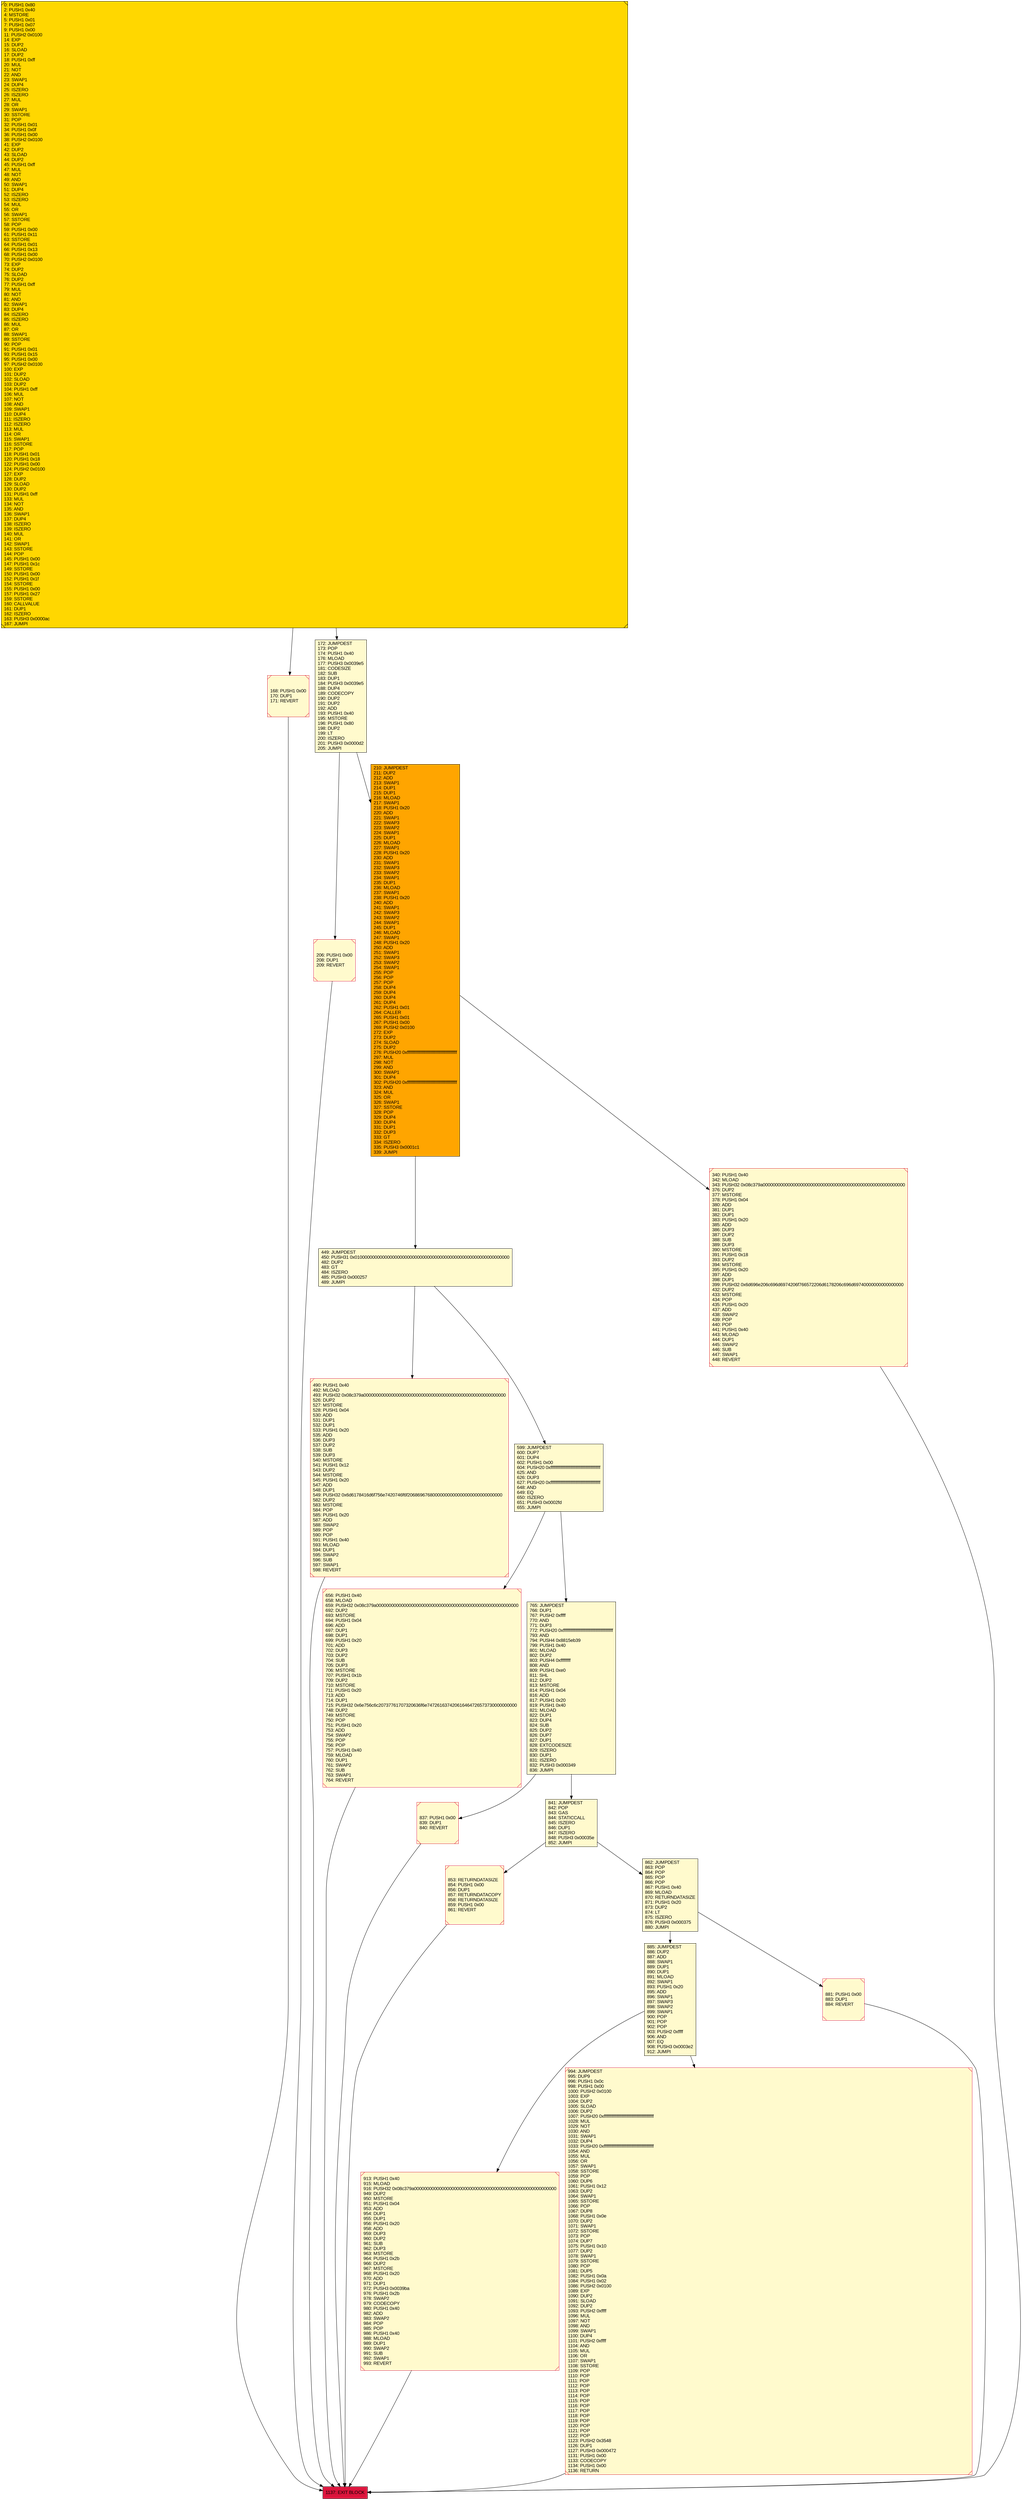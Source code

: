 digraph G {
bgcolor=transparent rankdir=UD;
node [shape=box style=filled color=black fillcolor=white fontname=arial fontcolor=black];
656 [label="656: PUSH1 0x40\l658: MLOAD\l659: PUSH32 0x08c379a000000000000000000000000000000000000000000000000000000000\l692: DUP2\l693: MSTORE\l694: PUSH1 0x04\l696: ADD\l697: DUP1\l698: DUP1\l699: PUSH1 0x20\l701: ADD\l702: DUP3\l703: DUP2\l704: SUB\l705: DUP3\l706: MSTORE\l707: PUSH1 0x1b\l709: DUP2\l710: MSTORE\l711: PUSH1 0x20\l713: ADD\l714: DUP1\l715: PUSH32 0x6e756c6c20737761707320636f6e747261637420616464726573730000000000\l748: DUP2\l749: MSTORE\l750: POP\l751: PUSH1 0x20\l753: ADD\l754: SWAP2\l755: POP\l756: POP\l757: PUSH1 0x40\l759: MLOAD\l760: DUP1\l761: SWAP2\l762: SUB\l763: SWAP1\l764: REVERT\l" fillcolor=lemonchiffon shape=Msquare color=crimson ];
449 [label="449: JUMPDEST\l450: PUSH31 0x01000000000000000000000000000000000000000000000000000000000000\l482: DUP2\l483: GT\l484: ISZERO\l485: PUSH3 0x000257\l489: JUMPI\l" fillcolor=lemonchiffon ];
837 [label="837: PUSH1 0x00\l839: DUP1\l840: REVERT\l" fillcolor=lemonchiffon shape=Msquare color=crimson ];
340 [label="340: PUSH1 0x40\l342: MLOAD\l343: PUSH32 0x08c379a000000000000000000000000000000000000000000000000000000000\l376: DUP2\l377: MSTORE\l378: PUSH1 0x04\l380: ADD\l381: DUP1\l382: DUP1\l383: PUSH1 0x20\l385: ADD\l386: DUP3\l387: DUP2\l388: SUB\l389: DUP3\l390: MSTORE\l391: PUSH1 0x18\l393: DUP2\l394: MSTORE\l395: PUSH1 0x20\l397: ADD\l398: DUP1\l399: PUSH32 0x6d696e206c696d6974206f766572206d6178206c696d69740000000000000000\l432: DUP2\l433: MSTORE\l434: POP\l435: PUSH1 0x20\l437: ADD\l438: SWAP2\l439: POP\l440: POP\l441: PUSH1 0x40\l443: MLOAD\l444: DUP1\l445: SWAP2\l446: SUB\l447: SWAP1\l448: REVERT\l" fillcolor=lemonchiffon shape=Msquare color=crimson ];
168 [label="168: PUSH1 0x00\l170: DUP1\l171: REVERT\l" fillcolor=lemonchiffon shape=Msquare color=crimson ];
490 [label="490: PUSH1 0x40\l492: MLOAD\l493: PUSH32 0x08c379a000000000000000000000000000000000000000000000000000000000\l526: DUP2\l527: MSTORE\l528: PUSH1 0x04\l530: ADD\l531: DUP1\l532: DUP1\l533: PUSH1 0x20\l535: ADD\l536: DUP3\l537: DUP2\l538: SUB\l539: DUP3\l540: MSTORE\l541: PUSH1 0x12\l543: DUP2\l544: MSTORE\l545: PUSH1 0x20\l547: ADD\l548: DUP1\l549: PUSH32 0x6d6178416d6f756e7420746f6f20686967680000000000000000000000000000\l582: DUP2\l583: MSTORE\l584: POP\l585: PUSH1 0x20\l587: ADD\l588: SWAP2\l589: POP\l590: POP\l591: PUSH1 0x40\l593: MLOAD\l594: DUP1\l595: SWAP2\l596: SUB\l597: SWAP1\l598: REVERT\l" fillcolor=lemonchiffon shape=Msquare color=crimson ];
913 [label="913: PUSH1 0x40\l915: MLOAD\l916: PUSH32 0x08c379a000000000000000000000000000000000000000000000000000000000\l949: DUP2\l950: MSTORE\l951: PUSH1 0x04\l953: ADD\l954: DUP1\l955: DUP1\l956: PUSH1 0x20\l958: ADD\l959: DUP3\l960: DUP2\l961: SUB\l962: DUP3\l963: MSTORE\l964: PUSH1 0x2b\l966: DUP2\l967: MSTORE\l968: PUSH1 0x20\l970: ADD\l971: DUP1\l972: PUSH3 0x0039ba\l976: PUSH1 0x2b\l978: SWAP2\l979: CODECOPY\l980: PUSH1 0x40\l982: ADD\l983: SWAP2\l984: POP\l985: POP\l986: PUSH1 0x40\l988: MLOAD\l989: DUP1\l990: SWAP2\l991: SUB\l992: SWAP1\l993: REVERT\l" fillcolor=lemonchiffon shape=Msquare color=crimson ];
172 [label="172: JUMPDEST\l173: POP\l174: PUSH1 0x40\l176: MLOAD\l177: PUSH3 0x0039e5\l181: CODESIZE\l182: SUB\l183: DUP1\l184: PUSH3 0x0039e5\l188: DUP4\l189: CODECOPY\l190: DUP2\l191: DUP2\l192: ADD\l193: PUSH1 0x40\l195: MSTORE\l196: PUSH1 0x80\l198: DUP2\l199: LT\l200: ISZERO\l201: PUSH3 0x0000d2\l205: JUMPI\l" fillcolor=lemonchiffon ];
599 [label="599: JUMPDEST\l600: DUP7\l601: DUP4\l602: PUSH1 0x00\l604: PUSH20 0xffffffffffffffffffffffffffffffffffffffff\l625: AND\l626: DUP3\l627: PUSH20 0xffffffffffffffffffffffffffffffffffffffff\l648: AND\l649: EQ\l650: ISZERO\l651: PUSH3 0x0002fd\l655: JUMPI\l" fillcolor=lemonchiffon ];
853 [label="853: RETURNDATASIZE\l854: PUSH1 0x00\l856: DUP1\l857: RETURNDATACOPY\l858: RETURNDATASIZE\l859: PUSH1 0x00\l861: REVERT\l" fillcolor=lemonchiffon shape=Msquare color=crimson ];
206 [label="206: PUSH1 0x00\l208: DUP1\l209: REVERT\l" fillcolor=lemonchiffon shape=Msquare color=crimson ];
885 [label="885: JUMPDEST\l886: DUP2\l887: ADD\l888: SWAP1\l889: DUP1\l890: DUP1\l891: MLOAD\l892: SWAP1\l893: PUSH1 0x20\l895: ADD\l896: SWAP1\l897: SWAP3\l898: SWAP2\l899: SWAP1\l900: POP\l901: POP\l902: POP\l903: PUSH2 0xffff\l906: AND\l907: EQ\l908: PUSH3 0x0003e2\l912: JUMPI\l" fillcolor=lemonchiffon ];
881 [label="881: PUSH1 0x00\l883: DUP1\l884: REVERT\l" fillcolor=lemonchiffon shape=Msquare color=crimson ];
0 [label="0: PUSH1 0x80\l2: PUSH1 0x40\l4: MSTORE\l5: PUSH1 0x01\l7: PUSH1 0x07\l9: PUSH1 0x00\l11: PUSH2 0x0100\l14: EXP\l15: DUP2\l16: SLOAD\l17: DUP2\l18: PUSH1 0xff\l20: MUL\l21: NOT\l22: AND\l23: SWAP1\l24: DUP4\l25: ISZERO\l26: ISZERO\l27: MUL\l28: OR\l29: SWAP1\l30: SSTORE\l31: POP\l32: PUSH1 0x01\l34: PUSH1 0x0f\l36: PUSH1 0x00\l38: PUSH2 0x0100\l41: EXP\l42: DUP2\l43: SLOAD\l44: DUP2\l45: PUSH1 0xff\l47: MUL\l48: NOT\l49: AND\l50: SWAP1\l51: DUP4\l52: ISZERO\l53: ISZERO\l54: MUL\l55: OR\l56: SWAP1\l57: SSTORE\l58: POP\l59: PUSH1 0x00\l61: PUSH1 0x11\l63: SSTORE\l64: PUSH1 0x01\l66: PUSH1 0x13\l68: PUSH1 0x00\l70: PUSH2 0x0100\l73: EXP\l74: DUP2\l75: SLOAD\l76: DUP2\l77: PUSH1 0xff\l79: MUL\l80: NOT\l81: AND\l82: SWAP1\l83: DUP4\l84: ISZERO\l85: ISZERO\l86: MUL\l87: OR\l88: SWAP1\l89: SSTORE\l90: POP\l91: PUSH1 0x01\l93: PUSH1 0x15\l95: PUSH1 0x00\l97: PUSH2 0x0100\l100: EXP\l101: DUP2\l102: SLOAD\l103: DUP2\l104: PUSH1 0xff\l106: MUL\l107: NOT\l108: AND\l109: SWAP1\l110: DUP4\l111: ISZERO\l112: ISZERO\l113: MUL\l114: OR\l115: SWAP1\l116: SSTORE\l117: POP\l118: PUSH1 0x01\l120: PUSH1 0x18\l122: PUSH1 0x00\l124: PUSH2 0x0100\l127: EXP\l128: DUP2\l129: SLOAD\l130: DUP2\l131: PUSH1 0xff\l133: MUL\l134: NOT\l135: AND\l136: SWAP1\l137: DUP4\l138: ISZERO\l139: ISZERO\l140: MUL\l141: OR\l142: SWAP1\l143: SSTORE\l144: POP\l145: PUSH1 0x00\l147: PUSH1 0x1c\l149: SSTORE\l150: PUSH1 0x00\l152: PUSH1 0x1f\l154: SSTORE\l155: PUSH1 0x00\l157: PUSH1 0x27\l159: SSTORE\l160: CALLVALUE\l161: DUP1\l162: ISZERO\l163: PUSH3 0x0000ac\l167: JUMPI\l" fillcolor=lemonchiffon shape=Msquare fillcolor=gold ];
1137 [label="1137: EXIT BLOCK\l" fillcolor=crimson ];
765 [label="765: JUMPDEST\l766: DUP1\l767: PUSH2 0xffff\l770: AND\l771: DUP3\l772: PUSH20 0xffffffffffffffffffffffffffffffffffffffff\l793: AND\l794: PUSH4 0x8815eb39\l799: PUSH1 0x40\l801: MLOAD\l802: DUP2\l803: PUSH4 0xffffffff\l808: AND\l809: PUSH1 0xe0\l811: SHL\l812: DUP2\l813: MSTORE\l814: PUSH1 0x04\l816: ADD\l817: PUSH1 0x20\l819: PUSH1 0x40\l821: MLOAD\l822: DUP1\l823: DUP4\l824: SUB\l825: DUP2\l826: DUP7\l827: DUP1\l828: EXTCODESIZE\l829: ISZERO\l830: DUP1\l831: ISZERO\l832: PUSH3 0x000349\l836: JUMPI\l" fillcolor=lemonchiffon ];
841 [label="841: JUMPDEST\l842: POP\l843: GAS\l844: STATICCALL\l845: ISZERO\l846: DUP1\l847: ISZERO\l848: PUSH3 0x00035e\l852: JUMPI\l" fillcolor=lemonchiffon ];
210 [label="210: JUMPDEST\l211: DUP2\l212: ADD\l213: SWAP1\l214: DUP1\l215: DUP1\l216: MLOAD\l217: SWAP1\l218: PUSH1 0x20\l220: ADD\l221: SWAP1\l222: SWAP3\l223: SWAP2\l224: SWAP1\l225: DUP1\l226: MLOAD\l227: SWAP1\l228: PUSH1 0x20\l230: ADD\l231: SWAP1\l232: SWAP3\l233: SWAP2\l234: SWAP1\l235: DUP1\l236: MLOAD\l237: SWAP1\l238: PUSH1 0x20\l240: ADD\l241: SWAP1\l242: SWAP3\l243: SWAP2\l244: SWAP1\l245: DUP1\l246: MLOAD\l247: SWAP1\l248: PUSH1 0x20\l250: ADD\l251: SWAP1\l252: SWAP3\l253: SWAP2\l254: SWAP1\l255: POP\l256: POP\l257: POP\l258: DUP4\l259: DUP4\l260: DUP4\l261: DUP4\l262: PUSH1 0x01\l264: CALLER\l265: PUSH1 0x01\l267: PUSH1 0x00\l269: PUSH2 0x0100\l272: EXP\l273: DUP2\l274: SLOAD\l275: DUP2\l276: PUSH20 0xffffffffffffffffffffffffffffffffffffffff\l297: MUL\l298: NOT\l299: AND\l300: SWAP1\l301: DUP4\l302: PUSH20 0xffffffffffffffffffffffffffffffffffffffff\l323: AND\l324: MUL\l325: OR\l326: SWAP1\l327: SSTORE\l328: POP\l329: DUP4\l330: DUP4\l331: DUP1\l332: DUP3\l333: GT\l334: ISZERO\l335: PUSH3 0x0001c1\l339: JUMPI\l" fillcolor=orange ];
994 [label="994: JUMPDEST\l995: DUP9\l996: PUSH1 0x0c\l998: PUSH1 0x00\l1000: PUSH2 0x0100\l1003: EXP\l1004: DUP2\l1005: SLOAD\l1006: DUP2\l1007: PUSH20 0xffffffffffffffffffffffffffffffffffffffff\l1028: MUL\l1029: NOT\l1030: AND\l1031: SWAP1\l1032: DUP4\l1033: PUSH20 0xffffffffffffffffffffffffffffffffffffffff\l1054: AND\l1055: MUL\l1056: OR\l1057: SWAP1\l1058: SSTORE\l1059: POP\l1060: DUP6\l1061: PUSH1 0x12\l1063: DUP2\l1064: SWAP1\l1065: SSTORE\l1066: POP\l1067: DUP8\l1068: PUSH1 0x0e\l1070: DUP2\l1071: SWAP1\l1072: SSTORE\l1073: POP\l1074: DUP7\l1075: PUSH1 0x10\l1077: DUP2\l1078: SWAP1\l1079: SSTORE\l1080: POP\l1081: DUP5\l1082: PUSH1 0x0a\l1084: PUSH1 0x02\l1086: PUSH2 0x0100\l1089: EXP\l1090: DUP2\l1091: SLOAD\l1092: DUP2\l1093: PUSH2 0xffff\l1096: MUL\l1097: NOT\l1098: AND\l1099: SWAP1\l1100: DUP4\l1101: PUSH2 0xffff\l1104: AND\l1105: MUL\l1106: OR\l1107: SWAP1\l1108: SSTORE\l1109: POP\l1110: POP\l1111: POP\l1112: POP\l1113: POP\l1114: POP\l1115: POP\l1116: POP\l1117: POP\l1118: POP\l1119: POP\l1120: POP\l1121: POP\l1122: POP\l1123: PUSH2 0x3548\l1126: DUP1\l1127: PUSH3 0x000472\l1131: PUSH1 0x00\l1133: CODECOPY\l1134: PUSH1 0x00\l1136: RETURN\l" fillcolor=lemonchiffon shape=Msquare color=crimson ];
862 [label="862: JUMPDEST\l863: POP\l864: POP\l865: POP\l866: POP\l867: PUSH1 0x40\l869: MLOAD\l870: RETURNDATASIZE\l871: PUSH1 0x20\l873: DUP2\l874: LT\l875: ISZERO\l876: PUSH3 0x000375\l880: JUMPI\l" fillcolor=lemonchiffon ];
841 -> 862;
765 -> 841;
449 -> 599;
599 -> 656;
862 -> 885;
656 -> 1137;
340 -> 1137;
765 -> 837;
837 -> 1137;
172 -> 210;
206 -> 1137;
599 -> 765;
881 -> 1137;
172 -> 206;
885 -> 913;
994 -> 1137;
449 -> 490;
862 -> 881;
885 -> 994;
841 -> 853;
0 -> 168;
168 -> 1137;
490 -> 1137;
913 -> 1137;
0 -> 172;
210 -> 449;
210 -> 340;
853 -> 1137;
}